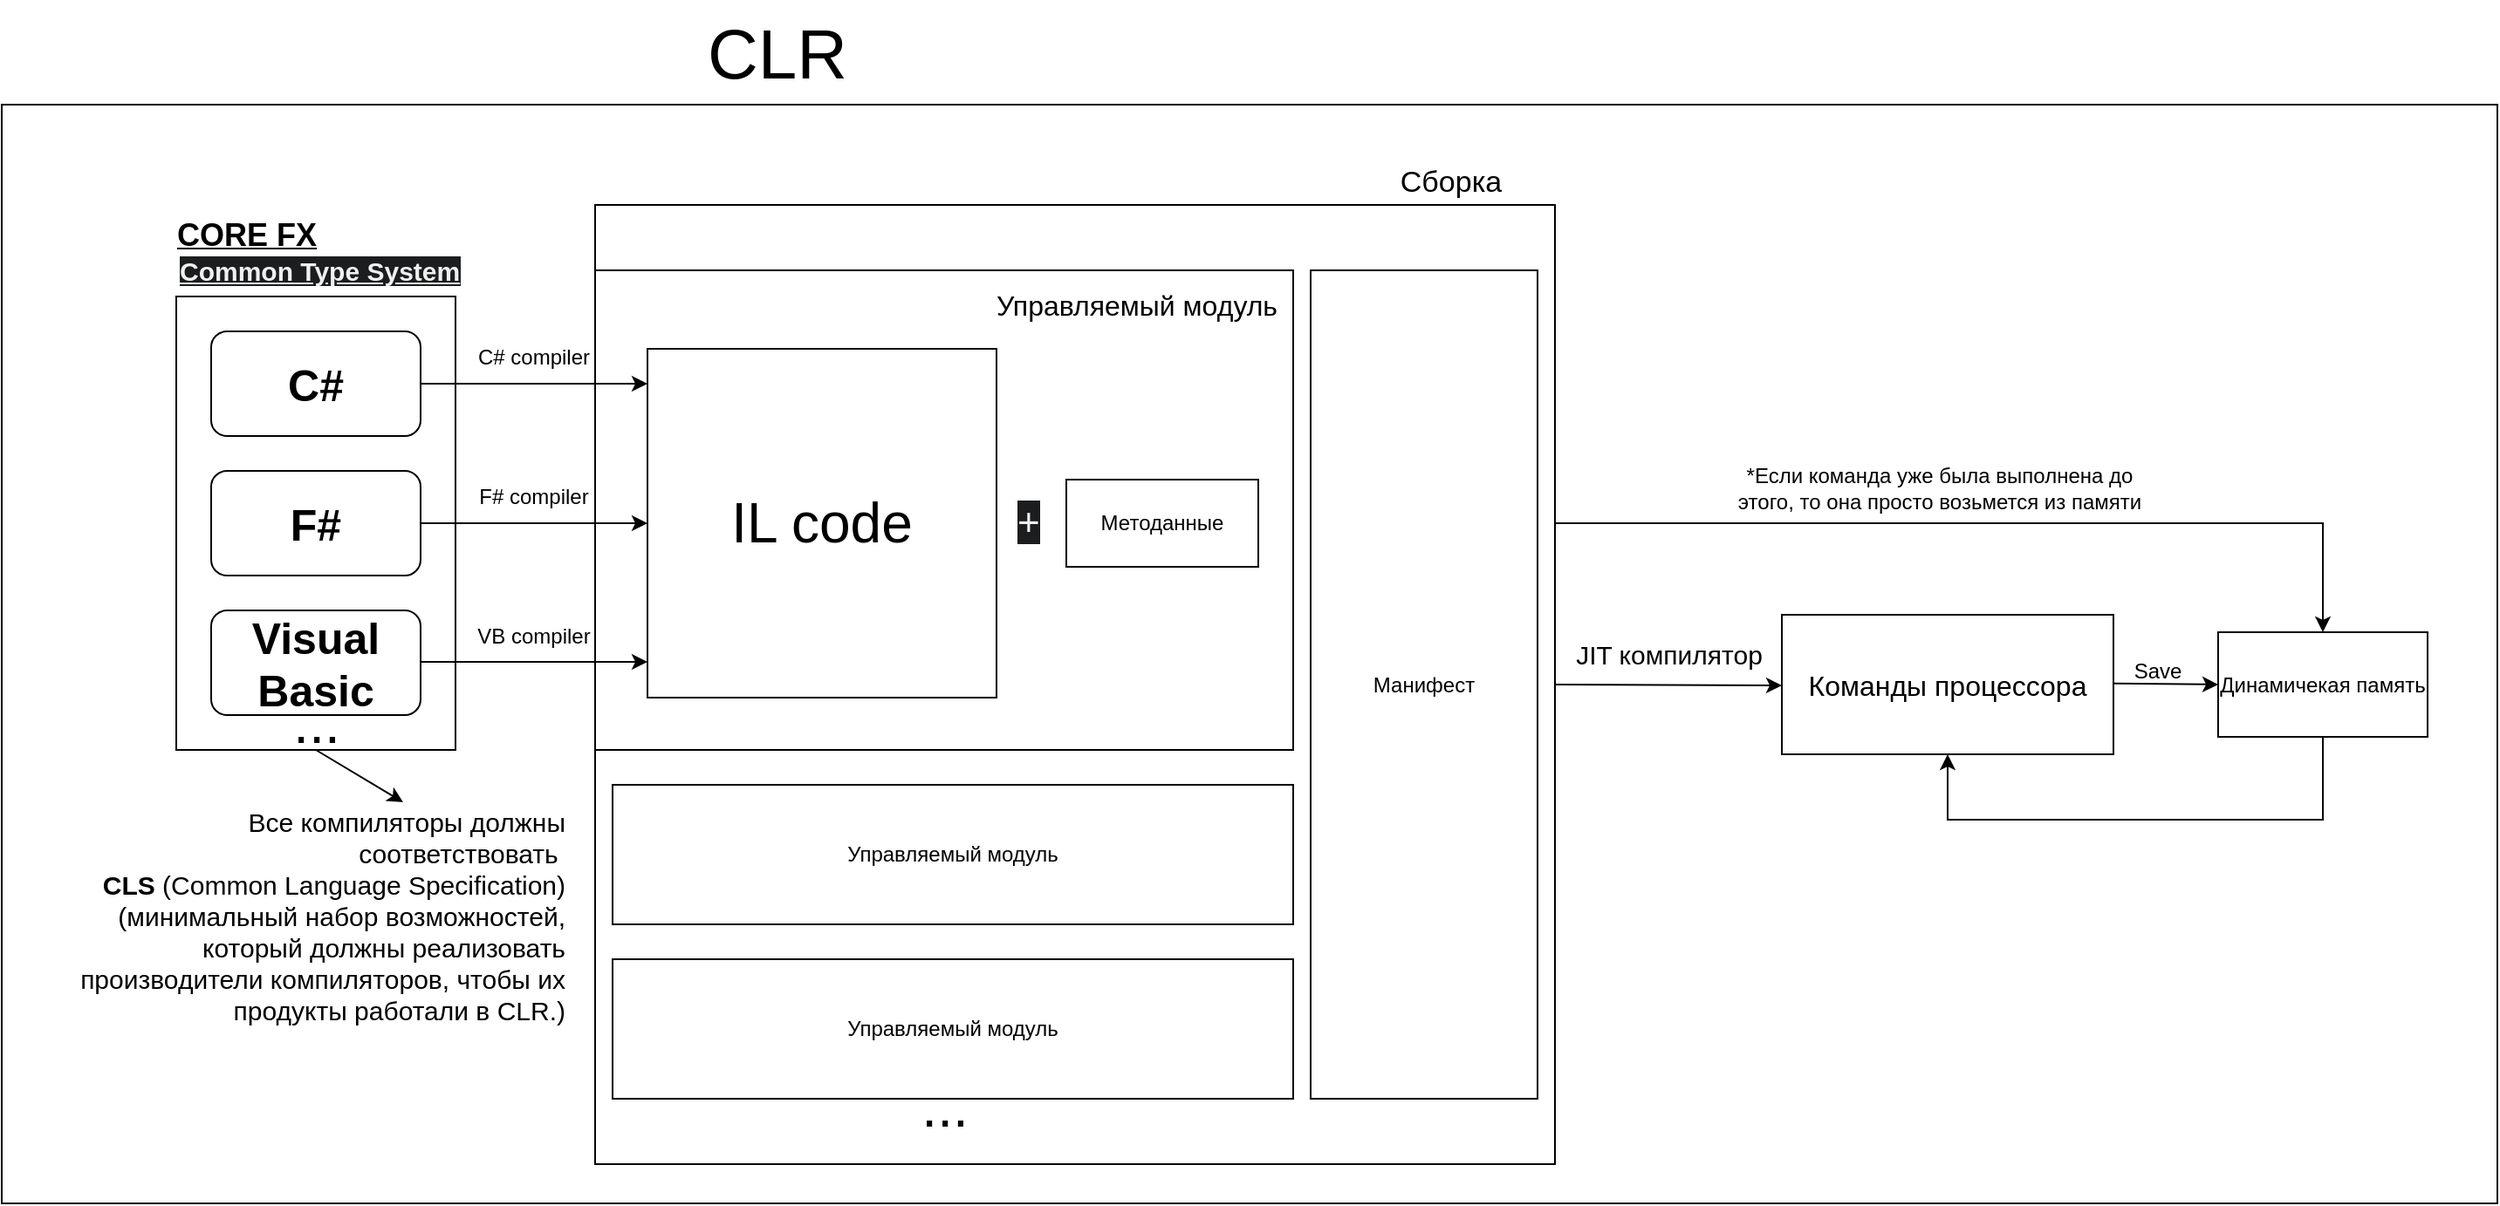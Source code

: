 <mxfile version="22.0.3" type="device">
  <diagram name="Страница — 1" id="mYYYy5eGX7ncgKMd-Fp1">
    <mxGraphModel dx="2514" dy="2202" grid="1" gridSize="10" guides="1" tooltips="1" connect="1" arrows="1" fold="1" page="1" pageScale="1" pageWidth="827" pageHeight="1169" math="0" shadow="0">
      <root>
        <mxCell id="0" />
        <mxCell id="1" parent="0" />
        <mxCell id="FrwXSZgeFuyhRkYsPB5H-1" value="&lt;b&gt;&lt;font style=&quot;font-size: 25px;&quot;&gt;C#&lt;/font&gt;&lt;/b&gt;" style="rounded=1;whiteSpace=wrap;html=1;" vertex="1" parent="1">
          <mxGeometry x="40" y="100" width="120" height="60" as="geometry" />
        </mxCell>
        <mxCell id="FrwXSZgeFuyhRkYsPB5H-2" value="&lt;b&gt;&lt;font style=&quot;font-size: 25px;&quot;&gt;F#&lt;/font&gt;&lt;/b&gt;" style="rounded=1;whiteSpace=wrap;html=1;" vertex="1" parent="1">
          <mxGeometry x="40" y="180" width="120" height="60" as="geometry" />
        </mxCell>
        <mxCell id="FrwXSZgeFuyhRkYsPB5H-3" value="&lt;b&gt;&lt;font style=&quot;font-size: 25px;&quot;&gt;Visual Basic&lt;/font&gt;&lt;/b&gt;" style="rounded=1;whiteSpace=wrap;html=1;" vertex="1" parent="1">
          <mxGeometry x="40" y="260" width="120" height="60" as="geometry" />
        </mxCell>
        <mxCell id="FrwXSZgeFuyhRkYsPB5H-13" value="" style="endArrow=classic;html=1;rounded=0;exitX=1;exitY=0.5;exitDx=0;exitDy=0;" edge="1" parent="1" source="FrwXSZgeFuyhRkYsPB5H-1">
          <mxGeometry width="50" height="50" relative="1" as="geometry">
            <mxPoint x="390" y="470" as="sourcePoint" />
            <mxPoint x="290" y="130" as="targetPoint" />
          </mxGeometry>
        </mxCell>
        <mxCell id="FrwXSZgeFuyhRkYsPB5H-14" value="" style="endArrow=classic;html=1;rounded=0;exitX=1;exitY=0.5;exitDx=0;exitDy=0;" edge="1" parent="1" source="FrwXSZgeFuyhRkYsPB5H-2">
          <mxGeometry width="50" height="50" relative="1" as="geometry">
            <mxPoint x="390" y="470" as="sourcePoint" />
            <mxPoint x="290" y="210" as="targetPoint" />
          </mxGeometry>
        </mxCell>
        <mxCell id="FrwXSZgeFuyhRkYsPB5H-15" value="" style="endArrow=classic;html=1;rounded=0;exitX=1;exitY=0.5;exitDx=0;exitDy=0;" edge="1" parent="1">
          <mxGeometry width="50" height="50" relative="1" as="geometry">
            <mxPoint x="160" y="289.5" as="sourcePoint" />
            <mxPoint x="290" y="289.5" as="targetPoint" />
          </mxGeometry>
        </mxCell>
        <mxCell id="FrwXSZgeFuyhRkYsPB5H-16" value="C# compiler" style="text;html=1;strokeColor=none;fillColor=none;align=center;verticalAlign=middle;whiteSpace=wrap;rounded=0;" vertex="1" parent="1">
          <mxGeometry x="170" y="100" width="110" height="30" as="geometry" />
        </mxCell>
        <mxCell id="FrwXSZgeFuyhRkYsPB5H-17" value="F# compiler" style="text;html=1;strokeColor=none;fillColor=none;align=center;verticalAlign=middle;whiteSpace=wrap;rounded=0;" vertex="1" parent="1">
          <mxGeometry x="170" y="180" width="110" height="30" as="geometry" />
        </mxCell>
        <mxCell id="FrwXSZgeFuyhRkYsPB5H-18" value="VB compiler" style="text;html=1;strokeColor=none;fillColor=none;align=center;verticalAlign=middle;whiteSpace=wrap;rounded=0;" vertex="1" parent="1">
          <mxGeometry x="170" y="260" width="110" height="30" as="geometry" />
        </mxCell>
        <mxCell id="FrwXSZgeFuyhRkYsPB5H-19" value="&lt;font style=&quot;font-size: 32px;&quot;&gt;IL code&lt;/font&gt;" style="whiteSpace=wrap;html=1;aspect=fixed;" vertex="1" parent="1">
          <mxGeometry x="290" y="110" width="200" height="200" as="geometry" />
        </mxCell>
        <mxCell id="FrwXSZgeFuyhRkYsPB5H-20" value="" style="rounded=0;whiteSpace=wrap;html=1;fillColor=none;" vertex="1" parent="1">
          <mxGeometry x="20" y="80" width="160" height="260" as="geometry" />
        </mxCell>
        <mxCell id="FrwXSZgeFuyhRkYsPB5H-22" value="" style="endArrow=classic;html=1;rounded=0;exitX=0.5;exitY=1;exitDx=0;exitDy=0;" edge="1" parent="1" source="FrwXSZgeFuyhRkYsPB5H-20">
          <mxGeometry width="50" height="50" relative="1" as="geometry">
            <mxPoint x="390" y="460" as="sourcePoint" />
            <mxPoint x="150" y="370" as="targetPoint" />
          </mxGeometry>
        </mxCell>
        <mxCell id="FrwXSZgeFuyhRkYsPB5H-23" value="&lt;font style=&quot;font-size: 15px;&quot;&gt;Все компиляторы должны соответствовать&amp;nbsp;&lt;br&gt;&lt;span style=&quot;font-size: 15px;&quot;&gt;&lt;b&gt;CLS &lt;/b&gt;(Common Language Specification) (&lt;span style=&quot;background-color: initial;&quot;&gt;минимальный набор возможностей, который должны реализо&lt;/span&gt;&lt;span style=&quot;background-color: initial;&quot;&gt;вать производители компиляторов, чтобы их продукты работали в CLR.&lt;/span&gt;)&lt;/span&gt;&lt;/font&gt;" style="text;html=1;strokeColor=none;fillColor=none;align=right;verticalAlign=middle;whiteSpace=wrap;rounded=0;" vertex="1" parent="1">
          <mxGeometry x="-45" y="400" width="290" height="70" as="geometry" />
        </mxCell>
        <mxCell id="FrwXSZgeFuyhRkYsPB5H-25" value="&lt;font style=&quot;font-size: 32px;&quot;&gt;...&lt;/font&gt;" style="text;html=1;align=center;verticalAlign=middle;resizable=0;points=[];autosize=1;strokeColor=none;fillColor=none;" vertex="1" parent="1">
          <mxGeometry x="75" y="300" width="50" height="50" as="geometry" />
        </mxCell>
        <mxCell id="FrwXSZgeFuyhRkYsPB5H-27" value="" style="rounded=0;whiteSpace=wrap;html=1;fillColor=none;" vertex="1" parent="1">
          <mxGeometry x="260" y="65" width="400" height="275" as="geometry" />
        </mxCell>
        <mxCell id="FrwXSZgeFuyhRkYsPB5H-28" value="&lt;font style=&quot;font-size: 40px;&quot;&gt;CLR&lt;/font&gt;" style="text;html=1;align=center;verticalAlign=middle;resizable=0;points=[];autosize=1;strokeColor=none;fillColor=none;" vertex="1" parent="1">
          <mxGeometry x="314" y="-90" width="100" height="60" as="geometry" />
        </mxCell>
        <mxCell id="FrwXSZgeFuyhRkYsPB5H-29" value="&lt;font size=&quot;1&quot; style=&quot;&quot;&gt;&lt;b style=&quot;&quot;&gt;&lt;u style=&quot;font-size: 18px;&quot;&gt;CORE FX&lt;/u&gt;&lt;/b&gt;&lt;/font&gt;" style="text;html=1;align=center;verticalAlign=middle;resizable=0;points=[];autosize=1;strokeColor=none;fillColor=none;" vertex="1" parent="1">
          <mxGeometry x="10" y="25" width="100" height="40" as="geometry" />
        </mxCell>
        <mxCell id="FrwXSZgeFuyhRkYsPB5H-30" value="Методанные" style="rounded=0;whiteSpace=wrap;html=1;" vertex="1" parent="1">
          <mxGeometry x="530" y="185" width="110" height="50" as="geometry" />
        </mxCell>
        <mxCell id="FrwXSZgeFuyhRkYsPB5H-31" value="&lt;span style=&quot;color: rgb(240, 240, 240); font-family: Helvetica; font-size: 22px; font-style: normal; font-variant-ligatures: normal; font-variant-caps: normal; font-weight: 400; letter-spacing: normal; orphans: 2; text-align: center; text-indent: 0px; text-transform: none; widows: 2; word-spacing: 0px; -webkit-text-stroke-width: 0px; background-color: rgb(27, 29, 30); text-decoration-thickness: initial; text-decoration-style: initial; text-decoration-color: initial; float: none; display: inline !important;&quot;&gt;+&lt;/span&gt;" style="text;whiteSpace=wrap;html=1;" vertex="1" parent="1">
          <mxGeometry x="500" y="190" width="50" height="50" as="geometry" />
        </mxCell>
        <mxCell id="FrwXSZgeFuyhRkYsPB5H-33" value="&lt;font style=&quot;font-size: 16px;&quot;&gt;Управляемый модуль&lt;/font&gt;" style="text;html=1;align=center;verticalAlign=middle;resizable=0;points=[];autosize=1;strokeColor=none;fillColor=none;" vertex="1" parent="1">
          <mxGeometry x="480" y="70" width="180" height="30" as="geometry" />
        </mxCell>
        <mxCell id="FrwXSZgeFuyhRkYsPB5H-34" value="" style="whiteSpace=wrap;html=1;aspect=fixed;fillColor=none;" vertex="1" parent="1">
          <mxGeometry x="260" y="27.5" width="550" height="550" as="geometry" />
        </mxCell>
        <mxCell id="FrwXSZgeFuyhRkYsPB5H-35" value="Управляемый модуль" style="rounded=0;whiteSpace=wrap;html=1;" vertex="1" parent="1">
          <mxGeometry x="270" y="360" width="390" height="80" as="geometry" />
        </mxCell>
        <mxCell id="FrwXSZgeFuyhRkYsPB5H-36" value="Управляемый модуль" style="rounded=0;whiteSpace=wrap;html=1;" vertex="1" parent="1">
          <mxGeometry x="270" y="460" width="390" height="80" as="geometry" />
        </mxCell>
        <mxCell id="FrwXSZgeFuyhRkYsPB5H-37" value="&lt;font style=&quot;font-size: 32px;&quot;&gt;...&lt;/font&gt;" style="text;html=1;align=center;verticalAlign=middle;resizable=0;points=[];autosize=1;strokeColor=none;fillColor=none;" vertex="1" parent="1">
          <mxGeometry x="435" y="520" width="50" height="50" as="geometry" />
        </mxCell>
        <mxCell id="FrwXSZgeFuyhRkYsPB5H-38" value="Манифест" style="rounded=0;whiteSpace=wrap;html=1;" vertex="1" parent="1">
          <mxGeometry x="670" y="65" width="130" height="475" as="geometry" />
        </mxCell>
        <mxCell id="FrwXSZgeFuyhRkYsPB5H-39" value="&lt;font style=&quot;font-size: 17px;&quot;&gt;Сборка&lt;/font&gt;" style="text;html=1;align=center;verticalAlign=middle;resizable=0;points=[];autosize=1;strokeColor=none;fillColor=none;" vertex="1" parent="1">
          <mxGeometry x="710" width="80" height="30" as="geometry" />
        </mxCell>
        <mxCell id="FrwXSZgeFuyhRkYsPB5H-41" value="" style="endArrow=classic;html=1;rounded=0;exitX=1;exitY=0.5;exitDx=0;exitDy=0;" edge="1" parent="1" source="FrwXSZgeFuyhRkYsPB5H-34">
          <mxGeometry width="50" height="50" relative="1" as="geometry">
            <mxPoint x="390" y="380" as="sourcePoint" />
            <mxPoint x="940" y="303" as="targetPoint" />
          </mxGeometry>
        </mxCell>
        <mxCell id="FrwXSZgeFuyhRkYsPB5H-42" value="&lt;font style=&quot;font-size: 15px;&quot;&gt;JIT компилятор&lt;/font&gt;" style="text;html=1;align=center;verticalAlign=middle;resizable=0;points=[];autosize=1;strokeColor=none;fillColor=none;" vertex="1" parent="1">
          <mxGeometry x="810" y="270" width="130" height="30" as="geometry" />
        </mxCell>
        <mxCell id="FrwXSZgeFuyhRkYsPB5H-43" value="&lt;font style=&quot;font-size: 16px;&quot;&gt;Команды процессора&lt;/font&gt;" style="rounded=0;whiteSpace=wrap;html=1;" vertex="1" parent="1">
          <mxGeometry x="940" y="262.5" width="190" height="80" as="geometry" />
        </mxCell>
        <mxCell id="FrwXSZgeFuyhRkYsPB5H-48" value="" style="endArrow=classic;html=1;rounded=0;entryX=0.5;entryY=0;entryDx=0;entryDy=0;exitX=1;exitY=0.5;exitDx=0;exitDy=0;" edge="1" parent="1" source="FrwXSZgeFuyhRkYsPB5H-34" target="FrwXSZgeFuyhRkYsPB5H-50">
          <mxGeometry width="50" height="50" relative="1" as="geometry">
            <mxPoint x="810" y="300" as="sourcePoint" />
            <mxPoint x="1010" y="150" as="targetPoint" />
            <Array as="points">
              <mxPoint x="810" y="210" />
              <mxPoint x="1250" y="210" />
            </Array>
          </mxGeometry>
        </mxCell>
        <mxCell id="FrwXSZgeFuyhRkYsPB5H-49" value="*Если команда уже была выполнена до&lt;br&gt;&amp;nbsp;этого, то она просто возьмется из памяти&amp;nbsp;" style="text;html=1;align=center;verticalAlign=middle;resizable=0;points=[];autosize=1;strokeColor=none;fillColor=none;" vertex="1" parent="1">
          <mxGeometry x="900" y="170" width="260" height="40" as="geometry" />
        </mxCell>
        <mxCell id="FrwXSZgeFuyhRkYsPB5H-50" value="Динамичекая память" style="rounded=0;whiteSpace=wrap;html=1;" vertex="1" parent="1">
          <mxGeometry x="1190" y="272.5" width="120" height="60" as="geometry" />
        </mxCell>
        <mxCell id="FrwXSZgeFuyhRkYsPB5H-51" value="" style="endArrow=classic;html=1;rounded=0;exitX=1;exitY=0.5;exitDx=0;exitDy=0;entryX=0;entryY=0.5;entryDx=0;entryDy=0;" edge="1" parent="1" target="FrwXSZgeFuyhRkYsPB5H-50">
          <mxGeometry width="50" height="50" relative="1" as="geometry">
            <mxPoint x="1130" y="301.91" as="sourcePoint" />
            <mxPoint x="1260" y="301.91" as="targetPoint" />
          </mxGeometry>
        </mxCell>
        <mxCell id="FrwXSZgeFuyhRkYsPB5H-52" value="Save" style="text;html=1;align=center;verticalAlign=middle;resizable=0;points=[];autosize=1;strokeColor=none;fillColor=none;" vertex="1" parent="1">
          <mxGeometry x="1130" y="280" width="50" height="30" as="geometry" />
        </mxCell>
        <mxCell id="FrwXSZgeFuyhRkYsPB5H-53" value="" style="endArrow=classic;html=1;rounded=0;exitX=0.5;exitY=1;exitDx=0;exitDy=0;entryX=0.5;entryY=1;entryDx=0;entryDy=0;" edge="1" parent="1" source="FrwXSZgeFuyhRkYsPB5H-50" target="FrwXSZgeFuyhRkYsPB5H-43">
          <mxGeometry width="50" height="50" relative="1" as="geometry">
            <mxPoint x="970" y="200" as="sourcePoint" />
            <mxPoint x="1020" y="150" as="targetPoint" />
            <Array as="points">
              <mxPoint x="1250" y="380" />
              <mxPoint x="1035" y="380" />
            </Array>
          </mxGeometry>
        </mxCell>
        <mxCell id="FrwXSZgeFuyhRkYsPB5H-54" value="&lt;span style=&quot;color: rgb(240, 240, 240); font-family: Helvetica; font-size: 15px; font-style: normal; font-variant-ligatures: normal; font-variant-caps: normal; letter-spacing: normal; orphans: 2; text-align: right; text-indent: 0px; text-transform: none; widows: 2; word-spacing: 0px; -webkit-text-stroke-width: 0px; background-color: rgb(27, 29, 30); text-decoration-thickness: initial; text-decoration-style: initial; text-decoration-color: initial; float: none; display: inline !important;&quot;&gt;&lt;b&gt;&lt;u&gt;Common Type System&lt;/u&gt;&lt;/b&gt;&lt;/span&gt;" style="text;whiteSpace=wrap;html=1;" vertex="1" parent="1">
          <mxGeometry x="20" y="50" width="180" height="40" as="geometry" />
        </mxCell>
        <mxCell id="FrwXSZgeFuyhRkYsPB5H-56" value="" style="rounded=0;whiteSpace=wrap;html=1;fillColor=none;" vertex="1" parent="1">
          <mxGeometry x="-80" y="-30" width="1430" height="630" as="geometry" />
        </mxCell>
      </root>
    </mxGraphModel>
  </diagram>
</mxfile>
